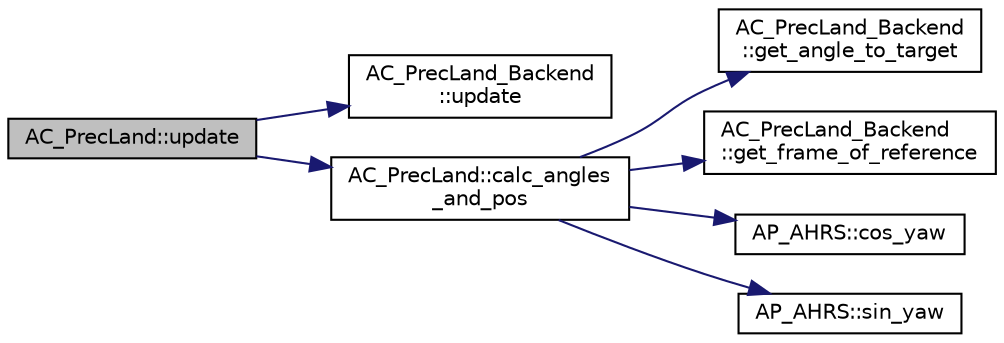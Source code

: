 digraph "AC_PrecLand::update"
{
 // INTERACTIVE_SVG=YES
  edge [fontname="Helvetica",fontsize="10",labelfontname="Helvetica",labelfontsize="10"];
  node [fontname="Helvetica",fontsize="10",shape=record];
  rankdir="LR";
  Node1 [label="AC_PrecLand::update",height=0.2,width=0.4,color="black", fillcolor="grey75", style="filled", fontcolor="black"];
  Node1 -> Node2 [color="midnightblue",fontsize="10",style="solid",fontname="Helvetica"];
  Node2 [label="AC_PrecLand_Backend\l::update",height=0.2,width=0.4,color="black", fillcolor="white", style="filled",URL="$classAC__PrecLand__Backend.html#abf5db668846c8b8bfdb0480856e35c59"];
  Node1 -> Node3 [color="midnightblue",fontsize="10",style="solid",fontname="Helvetica"];
  Node3 [label="AC_PrecLand::calc_angles\l_and_pos",height=0.2,width=0.4,color="black", fillcolor="white", style="filled",URL="$classAC__PrecLand.html#ad89a5495aaac2f9f1feb93202e09e781"];
  Node3 -> Node4 [color="midnightblue",fontsize="10",style="solid",fontname="Helvetica"];
  Node4 [label="AC_PrecLand_Backend\l::get_angle_to_target",height=0.2,width=0.4,color="black", fillcolor="white", style="filled",URL="$classAC__PrecLand__Backend.html#a3b51af9c5802b047585c206ee6e53dae"];
  Node3 -> Node5 [color="midnightblue",fontsize="10",style="solid",fontname="Helvetica"];
  Node5 [label="AC_PrecLand_Backend\l::get_frame_of_reference",height=0.2,width=0.4,color="black", fillcolor="white", style="filled",URL="$classAC__PrecLand__Backend.html#a28f27b7d10b68e615b3baa13c4aee349"];
  Node3 -> Node6 [color="midnightblue",fontsize="10",style="solid",fontname="Helvetica"];
  Node6 [label="AP_AHRS::cos_yaw",height=0.2,width=0.4,color="black", fillcolor="white", style="filled",URL="$classAP__AHRS.html#a1aaffcffc239930cb651fad539362fa0"];
  Node3 -> Node7 [color="midnightblue",fontsize="10",style="solid",fontname="Helvetica"];
  Node7 [label="AP_AHRS::sin_yaw",height=0.2,width=0.4,color="black", fillcolor="white", style="filled",URL="$classAP__AHRS.html#ae559b9d6fdd1e8ed3001258f58c98c39"];
}
